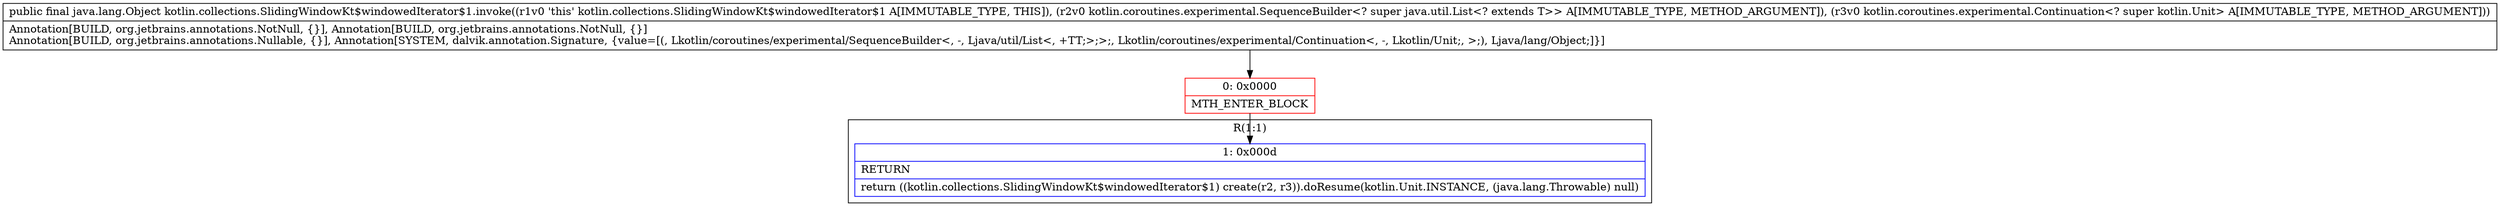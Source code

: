digraph "CFG forkotlin.collections.SlidingWindowKt$windowedIterator$1.invoke(Lkotlin\/coroutines\/experimental\/SequenceBuilder;Lkotlin\/coroutines\/experimental\/Continuation;)Ljava\/lang\/Object;" {
subgraph cluster_Region_1689531135 {
label = "R(1:1)";
node [shape=record,color=blue];
Node_1 [shape=record,label="{1\:\ 0x000d|RETURN\l|return ((kotlin.collections.SlidingWindowKt$windowedIterator$1) create(r2, r3)).doResume(kotlin.Unit.INSTANCE, (java.lang.Throwable) null)\l}"];
}
Node_0 [shape=record,color=red,label="{0\:\ 0x0000|MTH_ENTER_BLOCK\l}"];
MethodNode[shape=record,label="{public final java.lang.Object kotlin.collections.SlidingWindowKt$windowedIterator$1.invoke((r1v0 'this' kotlin.collections.SlidingWindowKt$windowedIterator$1 A[IMMUTABLE_TYPE, THIS]), (r2v0 kotlin.coroutines.experimental.SequenceBuilder\<? super java.util.List\<? extends T\>\> A[IMMUTABLE_TYPE, METHOD_ARGUMENT]), (r3v0 kotlin.coroutines.experimental.Continuation\<? super kotlin.Unit\> A[IMMUTABLE_TYPE, METHOD_ARGUMENT]))  | Annotation[BUILD, org.jetbrains.annotations.NotNull, \{\}], Annotation[BUILD, org.jetbrains.annotations.NotNull, \{\}]\lAnnotation[BUILD, org.jetbrains.annotations.Nullable, \{\}], Annotation[SYSTEM, dalvik.annotation.Signature, \{value=[(, Lkotlin\/coroutines\/experimental\/SequenceBuilder\<, \-, Ljava\/util\/List\<, +TT;\>;\>;, Lkotlin\/coroutines\/experimental\/Continuation\<, \-, Lkotlin\/Unit;, \>;), Ljava\/lang\/Object;]\}]\l}"];
MethodNode -> Node_0;
Node_0 -> Node_1;
}

